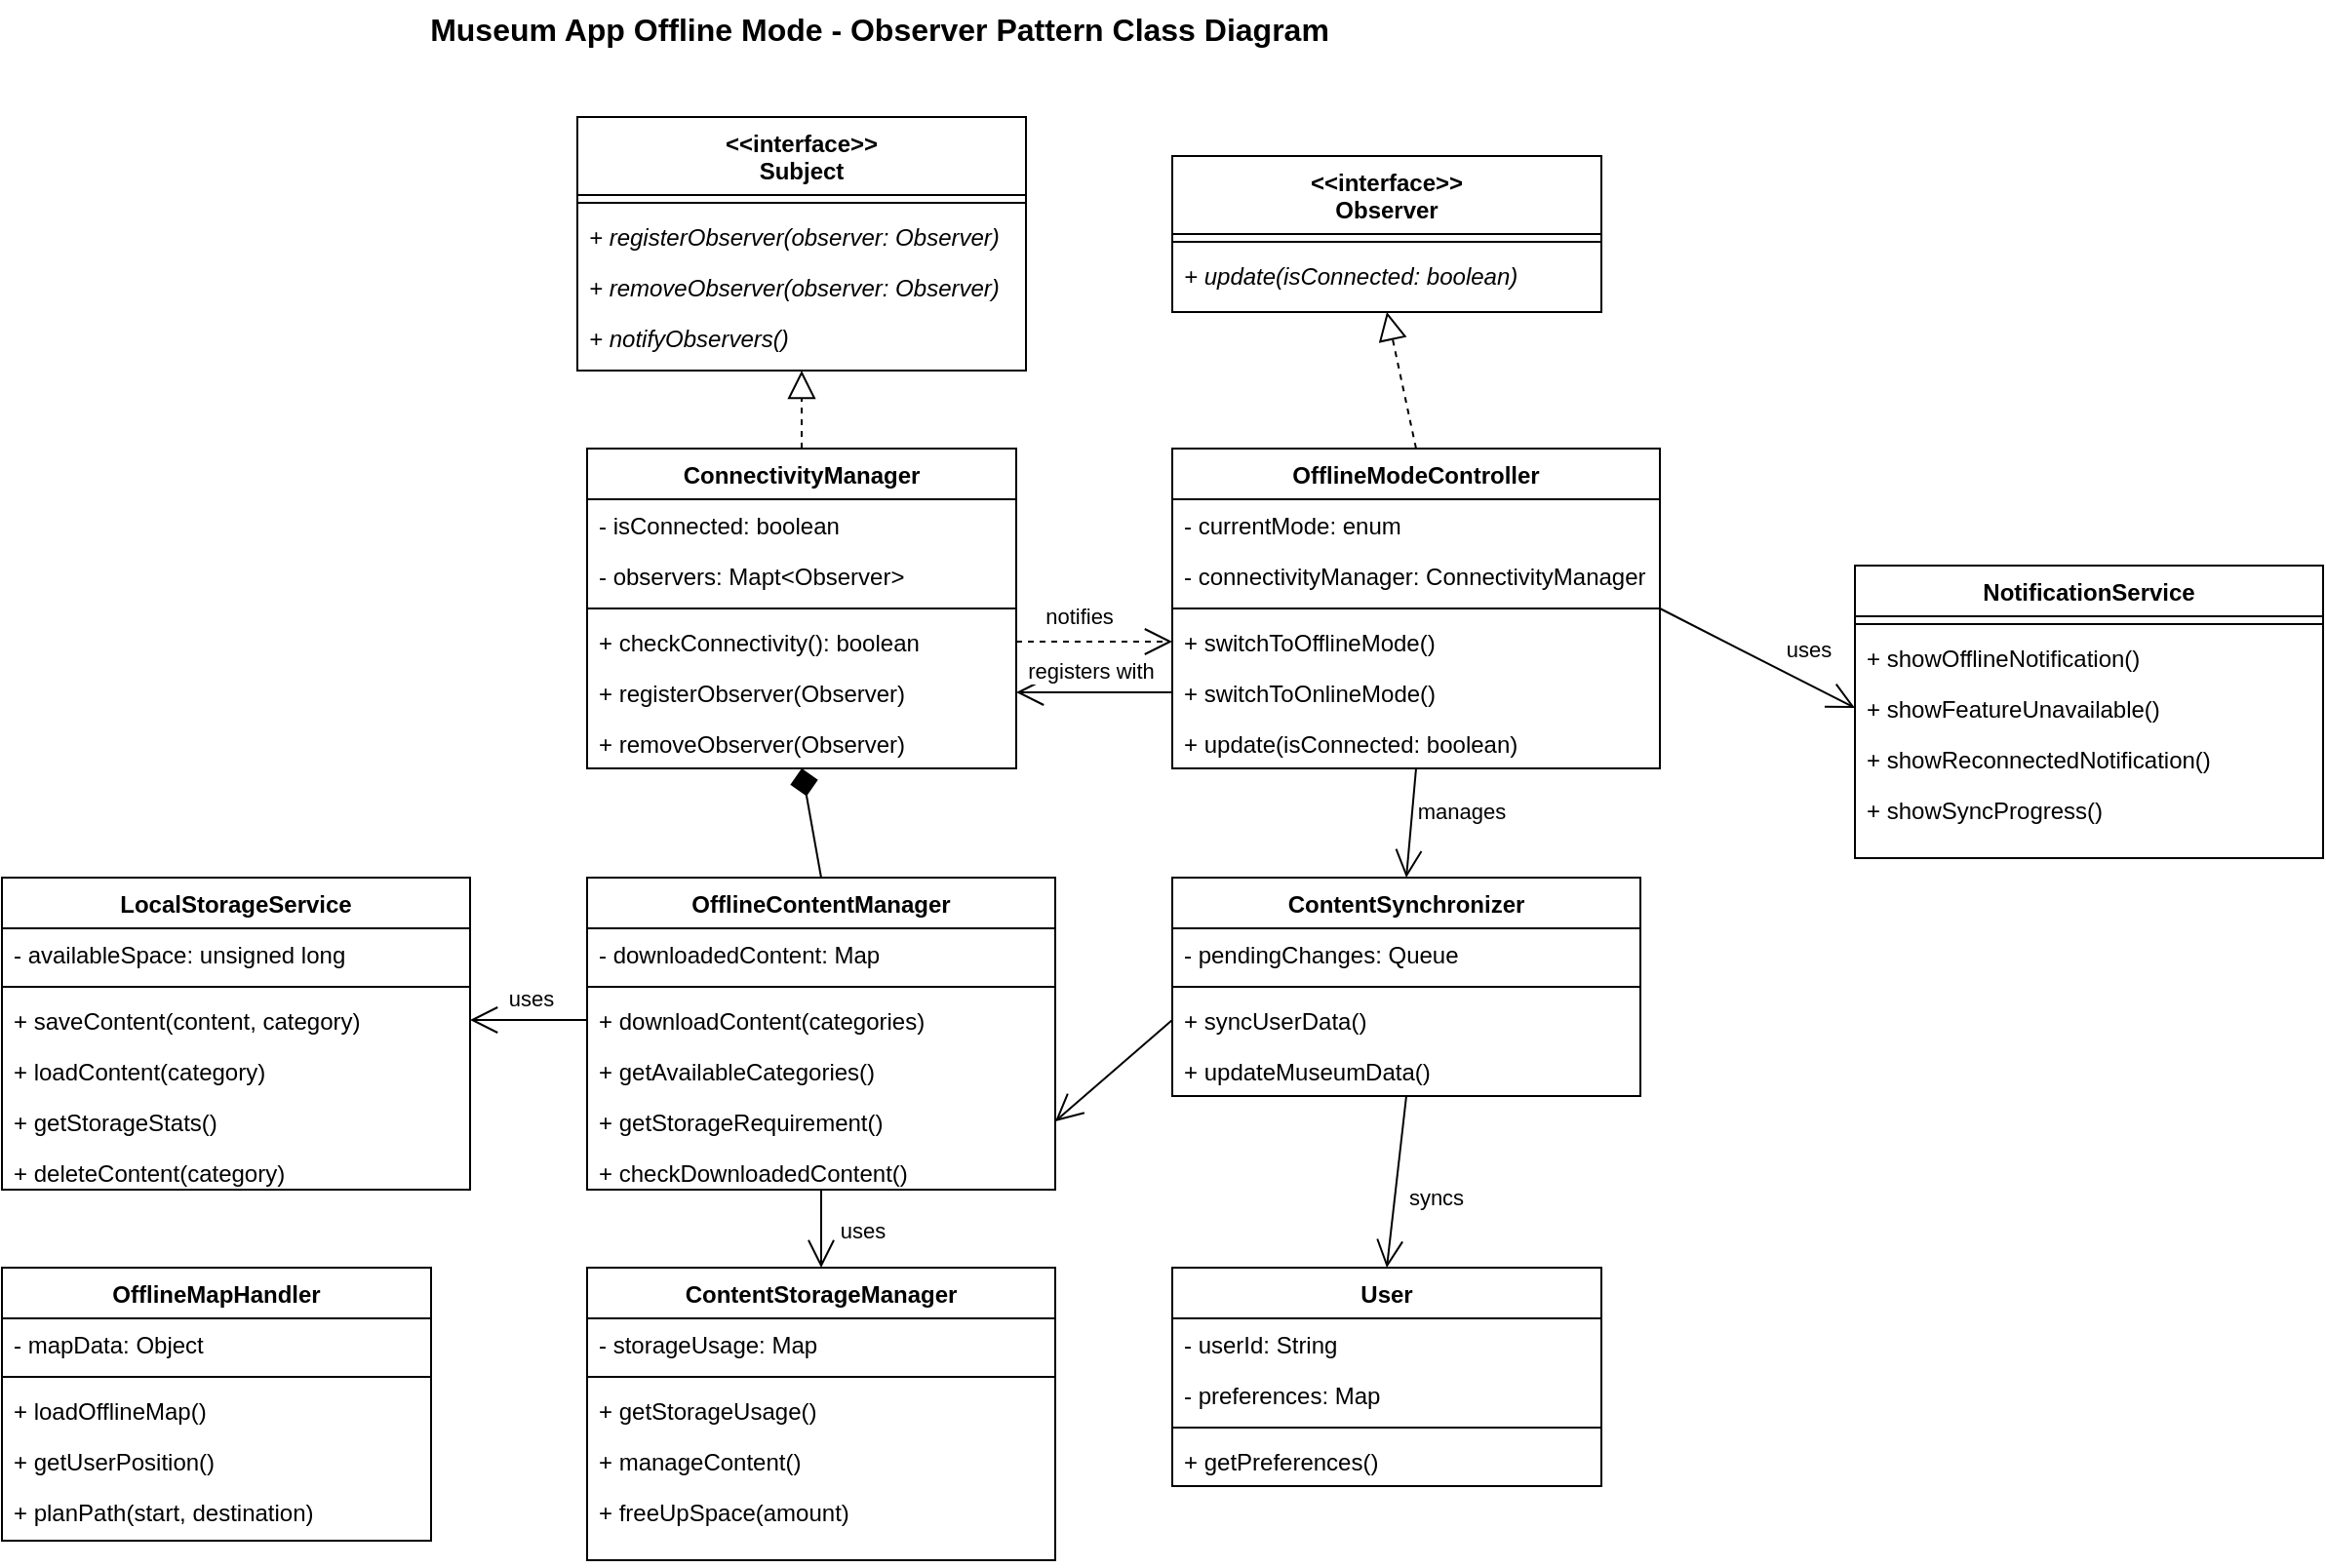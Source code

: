 <mxfile version="26.2.13">
  <diagram id="class-diagram" name="Class Diagram">
    <mxGraphModel dx="1891" dy="879" grid="1" gridSize="10" guides="1" tooltips="1" connect="1" arrows="1" fold="1" page="1" pageScale="1" pageWidth="1100" pageHeight="850" math="0" shadow="0">
      <root>
        <mxCell id="0" />
        <mxCell id="1" parent="0" />
        <mxCell id="title" value="Museum App Offline Mode - Observer Pattern Class Diagram" style="text;html=1;strokeColor=none;fillColor=none;align=center;verticalAlign=middle;whiteSpace=wrap;rounded=0;fontSize=16;fontStyle=1" parent="1" vertex="1">
          <mxGeometry x="250" y="20" width="600" height="30" as="geometry" />
        </mxCell>
        <mxCell id="Subject1" value="&lt;&lt;interface&gt;&gt;&#xa;Subject" style="swimlane;fontStyle=1;align=center;verticalAlign=top;childLayout=stackLayout;horizontal=1;startSize=40;horizontalStack=0;resizeParent=1;resizeParentMax=0;resizeLast=0;collapsible=1;marginBottom=0;" parent="1" vertex="1">
          <mxGeometry x="395" y="80" width="230" height="130" as="geometry" />
        </mxCell>
        <mxCell id="Subject2" value="" style="line;strokeWidth=1;fillColor=none;align=left;verticalAlign=middle;spacingTop=-1;spacingLeft=3;spacingRight=3;rotatable=0;labelPosition=right;points=[];portConstraint=eastwest;strokeColor=inherit;" parent="Subject1" vertex="1">
          <mxGeometry y="40" width="230" height="8" as="geometry" />
        </mxCell>
        <mxCell id="Subject3" value="+ registerObserver(observer: Observer)" style="text;strokeColor=none;fillColor=none;align=left;verticalAlign=top;spacingLeft=4;spacingRight=4;overflow=hidden;rotatable=0;points=[[0,0.5],[1,0.5]];portConstraint=eastwest;fontStyle=2" parent="Subject1" vertex="1">
          <mxGeometry y="48" width="230" height="26" as="geometry" />
        </mxCell>
        <mxCell id="Subject4" value="+ removeObserver(observer: Observer)" style="text;strokeColor=none;fillColor=none;align=left;verticalAlign=top;spacingLeft=4;spacingRight=4;overflow=hidden;rotatable=0;points=[[0,0.5],[1,0.5]];portConstraint=eastwest;fontStyle=2" parent="Subject1" vertex="1">
          <mxGeometry y="74" width="230" height="26" as="geometry" />
        </mxCell>
        <mxCell id="Subject5" value="+ notifyObservers()" style="text;strokeColor=none;fillColor=none;align=left;verticalAlign=top;spacingLeft=4;spacingRight=4;overflow=hidden;rotatable=0;points=[[0,0.5],[1,0.5]];portConstraint=eastwest;fontStyle=2" parent="Subject1" vertex="1">
          <mxGeometry y="100" width="230" height="30" as="geometry" />
        </mxCell>
        <mxCell id="Observer1" value="&lt;&lt;interface&gt;&gt;&#xa;Observer" style="swimlane;fontStyle=1;align=center;verticalAlign=top;childLayout=stackLayout;horizontal=1;startSize=40;horizontalStack=0;resizeParent=1;resizeParentMax=0;resizeLast=0;collapsible=1;marginBottom=0;" parent="1" vertex="1">
          <mxGeometry x="700" y="100" width="220" height="80" as="geometry" />
        </mxCell>
        <mxCell id="Observer2" value="" style="line;strokeWidth=1;fillColor=none;align=left;verticalAlign=middle;spacingTop=-1;spacingLeft=3;spacingRight=3;rotatable=0;labelPosition=right;points=[];portConstraint=eastwest;strokeColor=inherit;" parent="Observer1" vertex="1">
          <mxGeometry y="40" width="220" height="8" as="geometry" />
        </mxCell>
        <mxCell id="Observer3" value="+ update(isConnected: boolean)" style="text;strokeColor=none;fillColor=none;align=left;verticalAlign=top;spacingLeft=4;spacingRight=4;overflow=hidden;rotatable=0;points=[[0,0.5],[1,0.5]];portConstraint=eastwest;fontStyle=2" parent="Observer1" vertex="1">
          <mxGeometry y="48" width="220" height="26" as="geometry" />
        </mxCell>
        <mxCell id="CM1" value="ConnectivityManager" style="swimlane;fontStyle=1;align=center;verticalAlign=top;childLayout=stackLayout;horizontal=1;startSize=26;horizontalStack=0;resizeParent=1;resizeParentMax=0;resizeLast=0;collapsible=1;marginBottom=0;" parent="1" vertex="1">
          <mxGeometry x="400" y="250" width="220" height="164" as="geometry" />
        </mxCell>
        <mxCell id="CM2" value="- isConnected: boolean" style="text;strokeColor=none;fillColor=none;align=left;verticalAlign=top;spacingLeft=4;spacingRight=4;overflow=hidden;rotatable=0;points=[[0,0.5],[1,0.5]];portConstraint=eastwest;" parent="CM1" vertex="1">
          <mxGeometry y="26" width="220" height="26" as="geometry" />
        </mxCell>
        <mxCell id="CM3" value="- observers: Mapt&lt;Observer&gt;" style="text;strokeColor=none;fillColor=none;align=left;verticalAlign=top;spacingLeft=4;spacingRight=4;overflow=hidden;rotatable=0;points=[[0,0.5],[1,0.5]];portConstraint=eastwest;" parent="CM1" vertex="1">
          <mxGeometry y="52" width="220" height="26" as="geometry" />
        </mxCell>
        <mxCell id="CM4" value="" style="line;strokeWidth=1;fillColor=none;align=left;verticalAlign=middle;spacingTop=-1;spacingLeft=3;spacingRight=3;rotatable=0;labelPosition=right;points=[];portConstraint=eastwest;strokeColor=inherit;" parent="CM1" vertex="1">
          <mxGeometry y="78" width="220" height="8" as="geometry" />
        </mxCell>
        <mxCell id="CM5" value="+ checkConnectivity(): boolean" style="text;strokeColor=none;fillColor=none;align=left;verticalAlign=top;spacingLeft=4;spacingRight=4;overflow=hidden;rotatable=0;points=[[0,0.5],[1,0.5]];portConstraint=eastwest;" parent="CM1" vertex="1">
          <mxGeometry y="86" width="220" height="26" as="geometry" />
        </mxCell>
        <mxCell id="CM6" value="+ registerObserver(Observer)" style="text;strokeColor=none;fillColor=none;align=left;verticalAlign=top;spacingLeft=4;spacingRight=4;overflow=hidden;rotatable=0;points=[[0,0.5],[1,0.5]];portConstraint=eastwest;" parent="CM1" vertex="1">
          <mxGeometry y="112" width="220" height="26" as="geometry" />
        </mxCell>
        <mxCell id="CM7" value="+ removeObserver(Observer)" style="text;strokeColor=none;fillColor=none;align=left;verticalAlign=top;spacingLeft=4;spacingRight=4;overflow=hidden;rotatable=0;points=[[0,0.5],[1,0.5]];portConstraint=eastwest;" parent="CM1" vertex="1">
          <mxGeometry y="138" width="220" height="26" as="geometry" />
        </mxCell>
        <mxCell id="OMC1" value="OfflineModeController" style="swimlane;fontStyle=1;align=center;verticalAlign=top;childLayout=stackLayout;horizontal=1;startSize=26;horizontalStack=0;resizeParent=1;resizeParentMax=0;resizeLast=0;collapsible=1;marginBottom=0;" parent="1" vertex="1">
          <mxGeometry x="700" y="250" width="250" height="164" as="geometry" />
        </mxCell>
        <mxCell id="OMC2" value="- currentMode: enum" style="text;strokeColor=none;fillColor=none;align=left;verticalAlign=top;spacingLeft=4;spacingRight=4;overflow=hidden;rotatable=0;points=[[0,0.5],[1,0.5]];portConstraint=eastwest;" parent="OMC1" vertex="1">
          <mxGeometry y="26" width="250" height="26" as="geometry" />
        </mxCell>
        <mxCell id="OMC3" value="- connectivityManager: ConnectivityManager" style="text;strokeColor=none;fillColor=none;align=left;verticalAlign=top;spacingLeft=4;spacingRight=4;overflow=hidden;rotatable=0;points=[[0,0.5],[1,0.5]];portConstraint=eastwest;" parent="OMC1" vertex="1">
          <mxGeometry y="52" width="250" height="26" as="geometry" />
        </mxCell>
        <mxCell id="OMC4" value="" style="line;strokeWidth=1;fillColor=none;align=left;verticalAlign=middle;spacingTop=-1;spacingLeft=3;spacingRight=3;rotatable=0;labelPosition=right;points=[];portConstraint=eastwest;strokeColor=inherit;" parent="OMC1" vertex="1">
          <mxGeometry y="78" width="250" height="8" as="geometry" />
        </mxCell>
        <mxCell id="OMC5" value="+ switchToOfflineMode()" style="text;strokeColor=none;fillColor=none;align=left;verticalAlign=top;spacingLeft=4;spacingRight=4;overflow=hidden;rotatable=0;points=[[0,0.5],[1,0.5]];portConstraint=eastwest;" parent="OMC1" vertex="1">
          <mxGeometry y="86" width="250" height="26" as="geometry" />
        </mxCell>
        <mxCell id="OMC6" value="+ switchToOnlineMode()" style="text;strokeColor=none;fillColor=none;align=left;verticalAlign=top;spacingLeft=4;spacingRight=4;overflow=hidden;rotatable=0;points=[[0,0.5],[1,0.5]];portConstraint=eastwest;" parent="OMC1" vertex="1">
          <mxGeometry y="112" width="250" height="26" as="geometry" />
        </mxCell>
        <mxCell id="OMC7" value="+ update(isConnected: boolean)" style="text;strokeColor=none;fillColor=none;align=left;verticalAlign=top;spacingLeft=4;spacingRight=4;overflow=hidden;rotatable=0;points=[[0,0.5],[1,0.5]];portConstraint=eastwest;" parent="OMC1" vertex="1">
          <mxGeometry y="138" width="250" height="26" as="geometry" />
        </mxCell>
        <mxCell id="OCM1" value="OfflineContentManager" style="swimlane;fontStyle=1;align=center;verticalAlign=top;childLayout=stackLayout;horizontal=1;startSize=26;horizontalStack=0;resizeParent=1;resizeParentMax=0;resizeLast=0;collapsible=1;marginBottom=0;" parent="1" vertex="1">
          <mxGeometry x="400" y="470" width="240" height="160" as="geometry" />
        </mxCell>
        <mxCell id="OCM2" value="- downloadedContent: Map" style="text;strokeColor=none;fillColor=none;align=left;verticalAlign=top;spacingLeft=4;spacingRight=4;overflow=hidden;rotatable=0;points=[[0,0.5],[1,0.5]];portConstraint=eastwest;" parent="OCM1" vertex="1">
          <mxGeometry y="26" width="240" height="26" as="geometry" />
        </mxCell>
        <mxCell id="OCM3" value="" style="line;strokeWidth=1;fillColor=none;align=left;verticalAlign=middle;spacingTop=-1;spacingLeft=3;spacingRight=3;rotatable=0;labelPosition=right;points=[];portConstraint=eastwest;strokeColor=inherit;" parent="OCM1" vertex="1">
          <mxGeometry y="52" width="240" height="8" as="geometry" />
        </mxCell>
        <mxCell id="OCM4" value="+ downloadContent(categories)" style="text;strokeColor=none;fillColor=none;align=left;verticalAlign=top;spacingLeft=4;spacingRight=4;overflow=hidden;rotatable=0;points=[[0,0.5],[1,0.5]];portConstraint=eastwest;" parent="OCM1" vertex="1">
          <mxGeometry y="60" width="240" height="26" as="geometry" />
        </mxCell>
        <mxCell id="OCM5" value="+ getAvailableCategories()" style="text;strokeColor=none;fillColor=none;align=left;verticalAlign=top;spacingLeft=4;spacingRight=4;overflow=hidden;rotatable=0;points=[[0,0.5],[1,0.5]];portConstraint=eastwest;" parent="OCM1" vertex="1">
          <mxGeometry y="86" width="240" height="26" as="geometry" />
        </mxCell>
        <mxCell id="OCM6" value="+ getStorageRequirement()" style="text;strokeColor=none;fillColor=none;align=left;verticalAlign=top;spacingLeft=4;spacingRight=4;overflow=hidden;rotatable=0;points=[[0,0.5],[1,0.5]];portConstraint=eastwest;" parent="OCM1" vertex="1">
          <mxGeometry y="112" width="240" height="26" as="geometry" />
        </mxCell>
        <mxCell id="OCM7" value="+ checkDownloadedContent()" style="text;strokeColor=none;fillColor=none;align=left;verticalAlign=top;spacingLeft=4;spacingRight=4;overflow=hidden;rotatable=0;points=[[0,0.5],[1,0.5]];portConstraint=eastwest;" parent="OCM1" vertex="1">
          <mxGeometry y="138" width="240" height="22" as="geometry" />
        </mxCell>
        <mxCell id="CS1" value="ContentSynchronizer" style="swimlane;fontStyle=1;align=center;verticalAlign=top;childLayout=stackLayout;horizontal=1;startSize=26;horizontalStack=0;resizeParent=1;resizeParentMax=0;resizeLast=0;collapsible=1;marginBottom=0;" parent="1" vertex="1">
          <mxGeometry x="700" y="470" width="240" height="112" as="geometry" />
        </mxCell>
        <mxCell id="CS2" value="- pendingChanges: Queue" style="text;strokeColor=none;fillColor=none;align=left;verticalAlign=top;spacingLeft=4;spacingRight=4;overflow=hidden;rotatable=0;points=[[0,0.5],[1,0.5]];portConstraint=eastwest;" parent="CS1" vertex="1">
          <mxGeometry y="26" width="240" height="26" as="geometry" />
        </mxCell>
        <mxCell id="CS3" value="" style="line;strokeWidth=1;fillColor=none;align=left;verticalAlign=middle;spacingTop=-1;spacingLeft=3;spacingRight=3;rotatable=0;labelPosition=right;points=[];portConstraint=eastwest;strokeColor=inherit;" parent="CS1" vertex="1">
          <mxGeometry y="52" width="240" height="8" as="geometry" />
        </mxCell>
        <mxCell id="CS4" value="+ syncUserData()" style="text;strokeColor=none;fillColor=none;align=left;verticalAlign=top;spacingLeft=4;spacingRight=4;overflow=hidden;rotatable=0;points=[[0,0.5],[1,0.5]];portConstraint=eastwest;" parent="CS1" vertex="1">
          <mxGeometry y="60" width="240" height="26" as="geometry" />
        </mxCell>
        <mxCell id="CS5" value="+ updateMuseumData()" style="text;strokeColor=none;fillColor=none;align=left;verticalAlign=top;spacingLeft=4;spacingRight=4;overflow=hidden;rotatable=0;points=[[0,0.5],[1,0.5]];portConstraint=eastwest;" parent="CS1" vertex="1">
          <mxGeometry y="86" width="240" height="26" as="geometry" />
        </mxCell>
        <mxCell id="LSS1" value="LocalStorageService" style="swimlane;fontStyle=1;align=center;verticalAlign=top;childLayout=stackLayout;horizontal=1;startSize=26;horizontalStack=0;resizeParent=1;resizeParentMax=0;resizeLast=0;collapsible=1;marginBottom=0;" parent="1" vertex="1">
          <mxGeometry x="100" y="470" width="240" height="160" as="geometry" />
        </mxCell>
        <mxCell id="LSS2" value="- availableSpace: unsigned long" style="text;strokeColor=none;fillColor=none;align=left;verticalAlign=top;spacingLeft=4;spacingRight=4;overflow=hidden;rotatable=0;points=[[0,0.5],[1,0.5]];portConstraint=eastwest;" parent="LSS1" vertex="1">
          <mxGeometry y="26" width="240" height="26" as="geometry" />
        </mxCell>
        <mxCell id="LSS3" value="" style="line;strokeWidth=1;fillColor=none;align=left;verticalAlign=middle;spacingTop=-1;spacingLeft=3;spacingRight=3;rotatable=0;labelPosition=right;points=[];portConstraint=eastwest;strokeColor=inherit;" parent="LSS1" vertex="1">
          <mxGeometry y="52" width="240" height="8" as="geometry" />
        </mxCell>
        <mxCell id="LSS4" value="+ saveContent(content, category)" style="text;strokeColor=none;fillColor=none;align=left;verticalAlign=top;spacingLeft=4;spacingRight=4;overflow=hidden;rotatable=0;points=[[0,0.5],[1,0.5]];portConstraint=eastwest;" parent="LSS1" vertex="1">
          <mxGeometry y="60" width="240" height="26" as="geometry" />
        </mxCell>
        <mxCell id="LSS5" value="+ loadContent(category)" style="text;strokeColor=none;fillColor=none;align=left;verticalAlign=top;spacingLeft=4;spacingRight=4;overflow=hidden;rotatable=0;points=[[0,0.5],[1,0.5]];portConstraint=eastwest;" parent="LSS1" vertex="1">
          <mxGeometry y="86" width="240" height="26" as="geometry" />
        </mxCell>
        <mxCell id="LSS6" value="+ getStorageStats()" style="text;strokeColor=none;fillColor=none;align=left;verticalAlign=top;spacingLeft=4;spacingRight=4;overflow=hidden;rotatable=0;points=[[0,0.5],[1,0.5]];portConstraint=eastwest;" parent="LSS1" vertex="1">
          <mxGeometry y="112" width="240" height="26" as="geometry" />
        </mxCell>
        <mxCell id="LSS7" value="+ deleteContent(category)" style="text;strokeColor=none;fillColor=none;align=left;verticalAlign=top;spacingLeft=4;spacingRight=4;overflow=hidden;rotatable=0;points=[[0,0.5],[1,0.5]];portConstraint=eastwest;" parent="LSS1" vertex="1">
          <mxGeometry y="138" width="240" height="22" as="geometry" />
        </mxCell>
        <mxCell id="NS1" value="NotificationService" style="swimlane;fontStyle=1;align=center;verticalAlign=top;childLayout=stackLayout;horizontal=1;startSize=26;horizontalStack=0;resizeParent=1;resizeParentMax=0;resizeLast=0;collapsible=1;marginBottom=0;" parent="1" vertex="1">
          <mxGeometry x="1050" y="310" width="240" height="150" as="geometry" />
        </mxCell>
        <mxCell id="NS3" value="" style="line;strokeWidth=1;fillColor=none;align=left;verticalAlign=middle;spacingTop=-1;spacingLeft=3;spacingRight=3;rotatable=0;labelPosition=right;points=[];portConstraint=eastwest;strokeColor=inherit;" parent="NS1" vertex="1">
          <mxGeometry y="26" width="240" height="8" as="geometry" />
        </mxCell>
        <mxCell id="NS4" value="+ showOfflineNotification()" style="text;strokeColor=none;fillColor=none;align=left;verticalAlign=top;spacingLeft=4;spacingRight=4;overflow=hidden;rotatable=0;points=[[0,0.5],[1,0.5]];portConstraint=eastwest;" parent="NS1" vertex="1">
          <mxGeometry y="34" width="240" height="26" as="geometry" />
        </mxCell>
        <mxCell id="NS5" value="+ showFeatureUnavailable()" style="text;strokeColor=none;fillColor=none;align=left;verticalAlign=top;spacingLeft=4;spacingRight=4;overflow=hidden;rotatable=0;points=[[0,0.5],[1,0.5]];portConstraint=eastwest;" parent="NS1" vertex="1">
          <mxGeometry y="60" width="240" height="26" as="geometry" />
        </mxCell>
        <mxCell id="NS6" value="+ showReconnectedNotification()" style="text;strokeColor=none;fillColor=none;align=left;verticalAlign=top;spacingLeft=4;spacingRight=4;overflow=hidden;rotatable=0;points=[[0,0.5],[1,0.5]];portConstraint=eastwest;" parent="NS1" vertex="1">
          <mxGeometry y="86" width="240" height="26" as="geometry" />
        </mxCell>
        <mxCell id="NS7" value="+ showSyncProgress()" style="text;strokeColor=none;fillColor=none;align=left;verticalAlign=top;spacingLeft=4;spacingRight=4;overflow=hidden;rotatable=0;points=[[0,0.5],[1,0.5]];portConstraint=eastwest;" parent="NS1" vertex="1">
          <mxGeometry y="112" width="240" height="38" as="geometry" />
        </mxCell>
        <mxCell id="OMH1" value="OfflineMapHandler" style="swimlane;fontStyle=1;align=center;verticalAlign=top;childLayout=stackLayout;horizontal=1;startSize=26;horizontalStack=0;resizeParent=1;resizeParentMax=0;resizeLast=0;collapsible=1;marginBottom=0;" parent="1" vertex="1">
          <mxGeometry x="100" y="670" width="220" height="140" as="geometry" />
        </mxCell>
        <mxCell id="OMH2" value="- mapData: Object" style="text;strokeColor=none;fillColor=none;align=left;verticalAlign=top;spacingLeft=4;spacingRight=4;overflow=hidden;rotatable=0;points=[[0,0.5],[1,0.5]];portConstraint=eastwest;" parent="OMH1" vertex="1">
          <mxGeometry y="26" width="220" height="26" as="geometry" />
        </mxCell>
        <mxCell id="OMH3" value="" style="line;strokeWidth=1;fillColor=none;align=left;verticalAlign=middle;spacingTop=-1;spacingLeft=3;spacingRight=3;rotatable=0;labelPosition=right;points=[];portConstraint=eastwest;strokeColor=inherit;" parent="OMH1" vertex="1">
          <mxGeometry y="52" width="220" height="8" as="geometry" />
        </mxCell>
        <mxCell id="OMH4" value="+ loadOfflineMap()" style="text;strokeColor=none;fillColor=none;align=left;verticalAlign=top;spacingLeft=4;spacingRight=4;overflow=hidden;rotatable=0;points=[[0,0.5],[1,0.5]];portConstraint=eastwest;" parent="OMH1" vertex="1">
          <mxGeometry y="60" width="220" height="26" as="geometry" />
        </mxCell>
        <mxCell id="OMH5" value="+ getUserPosition()" style="text;strokeColor=none;fillColor=none;align=left;verticalAlign=top;spacingLeft=4;spacingRight=4;overflow=hidden;rotatable=0;points=[[0,0.5],[1,0.5]];portConstraint=eastwest;" parent="OMH1" vertex="1">
          <mxGeometry y="86" width="220" height="26" as="geometry" />
        </mxCell>
        <mxCell id="OMH6" value="+ planPath(start, destination)" style="text;strokeColor=none;fillColor=none;align=left;verticalAlign=top;spacingLeft=4;spacingRight=4;overflow=hidden;rotatable=0;points=[[0,0.5],[1,0.5]];portConstraint=eastwest;" parent="OMH1" vertex="1">
          <mxGeometry y="112" width="220" height="28" as="geometry" />
        </mxCell>
        <mxCell id="CSM1" value="ContentStorageManager" style="swimlane;fontStyle=1;align=center;verticalAlign=top;childLayout=stackLayout;horizontal=1;startSize=26;horizontalStack=0;resizeParent=1;resizeParentMax=0;resizeLast=0;collapsible=1;marginBottom=0;" parent="1" vertex="1">
          <mxGeometry x="400" y="670" width="240" height="150" as="geometry" />
        </mxCell>
        <mxCell id="CSM2" value="- storageUsage: Map" style="text;strokeColor=none;fillColor=none;align=left;verticalAlign=top;spacingLeft=4;spacingRight=4;overflow=hidden;rotatable=0;points=[[0,0.5],[1,0.5]];portConstraint=eastwest;" parent="CSM1" vertex="1">
          <mxGeometry y="26" width="240" height="26" as="geometry" />
        </mxCell>
        <mxCell id="CSM3" value="" style="line;strokeWidth=1;fillColor=none;align=left;verticalAlign=middle;spacingTop=-1;spacingLeft=3;spacingRight=3;rotatable=0;labelPosition=right;points=[];portConstraint=eastwest;strokeColor=inherit;" parent="CSM1" vertex="1">
          <mxGeometry y="52" width="240" height="8" as="geometry" />
        </mxCell>
        <mxCell id="CSM4" value="+ getStorageUsage()" style="text;strokeColor=none;fillColor=none;align=left;verticalAlign=top;spacingLeft=4;spacingRight=4;overflow=hidden;rotatable=0;points=[[0,0.5],[1,0.5]];portConstraint=eastwest;" parent="CSM1" vertex="1">
          <mxGeometry y="60" width="240" height="26" as="geometry" />
        </mxCell>
        <mxCell id="CSM5" value="+ manageContent()" style="text;strokeColor=none;fillColor=none;align=left;verticalAlign=top;spacingLeft=4;spacingRight=4;overflow=hidden;rotatable=0;points=[[0,0.5],[1,0.5]];portConstraint=eastwest;" parent="CSM1" vertex="1">
          <mxGeometry y="86" width="240" height="26" as="geometry" />
        </mxCell>
        <mxCell id="CSM6" value="+ freeUpSpace(amount)" style="text;strokeColor=none;fillColor=none;align=left;verticalAlign=top;spacingLeft=4;spacingRight=4;overflow=hidden;rotatable=0;points=[[0,0.5],[1,0.5]];portConstraint=eastwest;" parent="CSM1" vertex="1">
          <mxGeometry y="112" width="240" height="38" as="geometry" />
        </mxCell>
        <mxCell id="U1" value="User" style="swimlane;fontStyle=1;align=center;verticalAlign=top;childLayout=stackLayout;horizontal=1;startSize=26;horizontalStack=0;resizeParent=1;resizeParentMax=0;resizeLast=0;collapsible=1;marginBottom=0;" parent="1" vertex="1">
          <mxGeometry x="700" y="670" width="220" height="112" as="geometry" />
        </mxCell>
        <mxCell id="U2" value="- userId: String" style="text;strokeColor=none;fillColor=none;align=left;verticalAlign=top;spacingLeft=4;spacingRight=4;overflow=hidden;rotatable=0;points=[[0,0.5],[1,0.5]];portConstraint=eastwest;" parent="U1" vertex="1">
          <mxGeometry y="26" width="220" height="26" as="geometry" />
        </mxCell>
        <mxCell id="U3" value="- preferences: Map" style="text;strokeColor=none;fillColor=none;align=left;verticalAlign=top;spacingLeft=4;spacingRight=4;overflow=hidden;rotatable=0;points=[[0,0.5],[1,0.5]];portConstraint=eastwest;" parent="U1" vertex="1">
          <mxGeometry y="52" width="220" height="26" as="geometry" />
        </mxCell>
        <mxCell id="U4" value="" style="line;strokeWidth=1;fillColor=none;align=left;verticalAlign=middle;spacingTop=-1;spacingLeft=3;spacingRight=3;rotatable=0;labelPosition=right;points=[];portConstraint=eastwest;strokeColor=inherit;" parent="U1" vertex="1">
          <mxGeometry y="78" width="220" height="8" as="geometry" />
        </mxCell>
        <mxCell id="U5" value="+ getPreferences()" style="text;strokeColor=none;fillColor=none;align=left;verticalAlign=top;spacingLeft=4;spacingRight=4;overflow=hidden;rotatable=0;points=[[0,0.5],[1,0.5]];portConstraint=eastwest;" parent="U1" vertex="1">
          <mxGeometry y="86" width="220" height="26" as="geometry" />
        </mxCell>
        <mxCell id="R1" value="" style="endArrow=block;dashed=1;endFill=0;endSize=12;html=1;rounded=0;exitX=0.5;exitY=0;exitDx=0;exitDy=0;entryX=0.5;entryY=1;entryDx=0;entryDy=0;" parent="1" source="CM1" target="Subject1" edge="1">
          <mxGeometry width="160" relative="1" as="geometry">
            <mxPoint x="440" y="400" as="sourcePoint" />
            <mxPoint x="600" y="400" as="targetPoint" />
          </mxGeometry>
        </mxCell>
        <mxCell id="R2" value="" style="endArrow=block;dashed=1;endFill=0;endSize=12;html=1;rounded=0;exitX=0.5;exitY=0;exitDx=0;exitDy=0;entryX=0.5;entryY=1;entryDx=0;entryDy=0;" parent="1" source="OMC1" target="Observer1" edge="1">
          <mxGeometry width="160" relative="1" as="geometry">
            <mxPoint x="440" y="400" as="sourcePoint" />
            <mxPoint x="600" y="400" as="targetPoint" />
          </mxGeometry>
        </mxCell>
        <mxCell id="R3" value="" style="endArrow=open;endSize=12;dashed=1;html=1;rounded=0;exitX=1;exitY=0.5;exitDx=0;exitDy=0;entryX=0;entryY=0.5;entryDx=0;entryDy=0;" parent="1" source="CM5" target="OMC5" edge="1">
          <mxGeometry width="160" relative="1" as="geometry">
            <mxPoint x="440" y="400" as="sourcePoint" />
            <mxPoint x="600" y="400" as="targetPoint" />
          </mxGeometry>
        </mxCell>
        <mxCell id="R3L" value="notifies" style="edgeLabel;html=1;align=center;verticalAlign=middle;resizable=0;points=[];" parent="R3" vertex="1" connectable="0">
          <mxGeometry x="0.3" y="1" relative="1" as="geometry">
            <mxPoint x="-20" y="-12" as="offset" />
          </mxGeometry>
        </mxCell>
        <mxCell id="R4" value="" style="endArrow=open;endSize=12;html=1;rounded=0;exitX=1;exitY=0.5;exitDx=0;exitDy=0;entryX=0;entryY=0.5;entryDx=0;entryDy=0;" parent="1" source="OMC1" target="NS5" edge="1">
          <mxGeometry width="160" relative="1" as="geometry">
            <mxPoint x="440" y="400" as="sourcePoint" />
            <mxPoint x="600" y="400" as="targetPoint" />
          </mxGeometry>
        </mxCell>
        <mxCell id="R4L" value="uses" style="edgeLabel;html=1;align=center;verticalAlign=middle;resizable=0;points=[];" parent="R4" vertex="1" connectable="0">
          <mxGeometry x="0.3" y="1" relative="1" as="geometry">
            <mxPoint x="10" y="-12" as="offset" />
          </mxGeometry>
        </mxCell>
        <mxCell id="R5" value="" style="endArrow=open;endSize=12;html=1;rounded=0;exitX=0.5;exitY=1;exitDx=0;exitDy=0;entryX=0.5;entryY=0;entryDx=0;entryDy=0;" parent="1" source="OMC1" target="CS1" edge="1">
          <mxGeometry width="160" relative="1" as="geometry">
            <mxPoint x="440" y="400" as="sourcePoint" />
            <mxPoint x="600" y="400" as="targetPoint" />
          </mxGeometry>
        </mxCell>
        <mxCell id="R5L" value="manages" style="edgeLabel;html=1;align=center;verticalAlign=middle;resizable=0;points=[];" parent="R5" vertex="1" connectable="0">
          <mxGeometry x="0.3" y="1" relative="1" as="geometry">
            <mxPoint x="25" y="-15" as="offset" />
          </mxGeometry>
        </mxCell>
        <mxCell id="R6" value="" style="endArrow=open;endSize=12;html=1;rounded=0;exitX=0;exitY=0.5;exitDx=0;exitDy=0;entryX=1;entryY=0.5;entryDx=0;entryDy=0;" parent="1" source="OMC6" target="CM6" edge="1">
          <mxGeometry width="160" relative="1" as="geometry">
            <mxPoint x="440" y="400" as="sourcePoint" />
            <mxPoint x="600" y="400" as="targetPoint" />
          </mxGeometry>
        </mxCell>
        <mxCell id="R6L" value="registers with" style="edgeLabel;html=1;align=center;verticalAlign=middle;resizable=0;points=[];" parent="R6" vertex="1" connectable="0">
          <mxGeometry x="0.3" y="1" relative="1" as="geometry">
            <mxPoint x="10" y="-12" as="offset" />
          </mxGeometry>
        </mxCell>
        <mxCell id="R7" value="" style="endArrow=diamond;endFill=1;endSize=12;html=1;rounded=0;exitX=0.5;exitY=0;exitDx=0;exitDy=0;entryX=0.5;entryY=1;entryDx=0;entryDy=0;" parent="1" source="OCM1" target="CM1" edge="1">
          <mxGeometry width="160" relative="1" as="geometry">
            <mxPoint x="440" y="400" as="sourcePoint" />
            <mxPoint x="600" y="400" as="targetPoint" />
          </mxGeometry>
        </mxCell>
        <mxCell id="R8" value="" style="endArrow=open;endSize=12;html=1;rounded=0;exitX=0;exitY=0.5;exitDx=0;exitDy=0;entryX=1;entryY=0.5;entryDx=0;entryDy=0;" parent="1" source="OCM4" target="LSS4" edge="1">
          <mxGeometry width="160" relative="1" as="geometry">
            <mxPoint x="440" y="400" as="sourcePoint" />
            <mxPoint x="600" y="400" as="targetPoint" />
          </mxGeometry>
        </mxCell>
        <mxCell id="R8L" value="uses" style="edgeLabel;html=1;align=center;verticalAlign=middle;resizable=0;points=[];" parent="R8" vertex="1" connectable="0">
          <mxGeometry x="0.3" y="1" relative="1" as="geometry">
            <mxPoint x="10" y="-12" as="offset" />
          </mxGeometry>
        </mxCell>
        <mxCell id="R9" value="" style="endArrow=open;endSize=12;html=1;rounded=0;exitX=0.5;exitY=1;exitDx=0;exitDy=0;entryX=0.5;entryY=0;entryDx=0;entryDy=0;" parent="1" source="OCM1" target="CSM1" edge="1">
          <mxGeometry width="160" relative="1" as="geometry">
            <mxPoint x="440" y="400" as="sourcePoint" />
            <mxPoint x="600" y="400" as="targetPoint" />
          </mxGeometry>
        </mxCell>
        <mxCell id="R9L" value="uses" style="edgeLabel;html=1;align=center;verticalAlign=middle;resizable=0;points=[];" parent="R9" vertex="1" connectable="0">
          <mxGeometry x="0.3" y="1" relative="1" as="geometry">
            <mxPoint x="20" y="-5" as="offset" />
          </mxGeometry>
        </mxCell>
        <mxCell id="R10" value="" style="endArrow=open;endSize=12;html=1;rounded=0;exitX=0;exitY=0.5;exitDx=0;exitDy=0;entryX=1;entryY=0.5;entryDx=0;entryDy=0;" parent="1" source="CS4" target="OCM6" edge="1">
          <mxGeometry width="160" relative="1" as="geometry">
            <mxPoint x="440" y="560" as="sourcePoint" />
            <mxPoint x="600" y="560" as="targetPoint" />
          </mxGeometry>
        </mxCell>
        <mxCell id="R11" value="" style="endArrow=open;endSize=12;html=1;rounded=0;exitX=0.5;exitY=1;exitDx=0;exitDy=0;entryX=0.5;entryY=0;entryDx=0;entryDy=0;" parent="1" source="CS1" target="U1" edge="1">
          <mxGeometry width="160" relative="1" as="geometry">
            <mxPoint x="440" y="560" as="sourcePoint" />
            <mxPoint x="600" y="560" as="targetPoint" />
          </mxGeometry>
        </mxCell>
        <mxCell id="R11L" value="syncs" style="edgeLabel;html=1;align=center;verticalAlign=middle;resizable=0;points=[];" parent="R11" vertex="1" connectable="0">
          <mxGeometry x="0.3" y="1" relative="1" as="geometry">
            <mxPoint x="20" y="-5" as="offset" />
          </mxGeometry>
        </mxCell>
      </root>
    </mxGraphModel>
  </diagram>
</mxfile>
